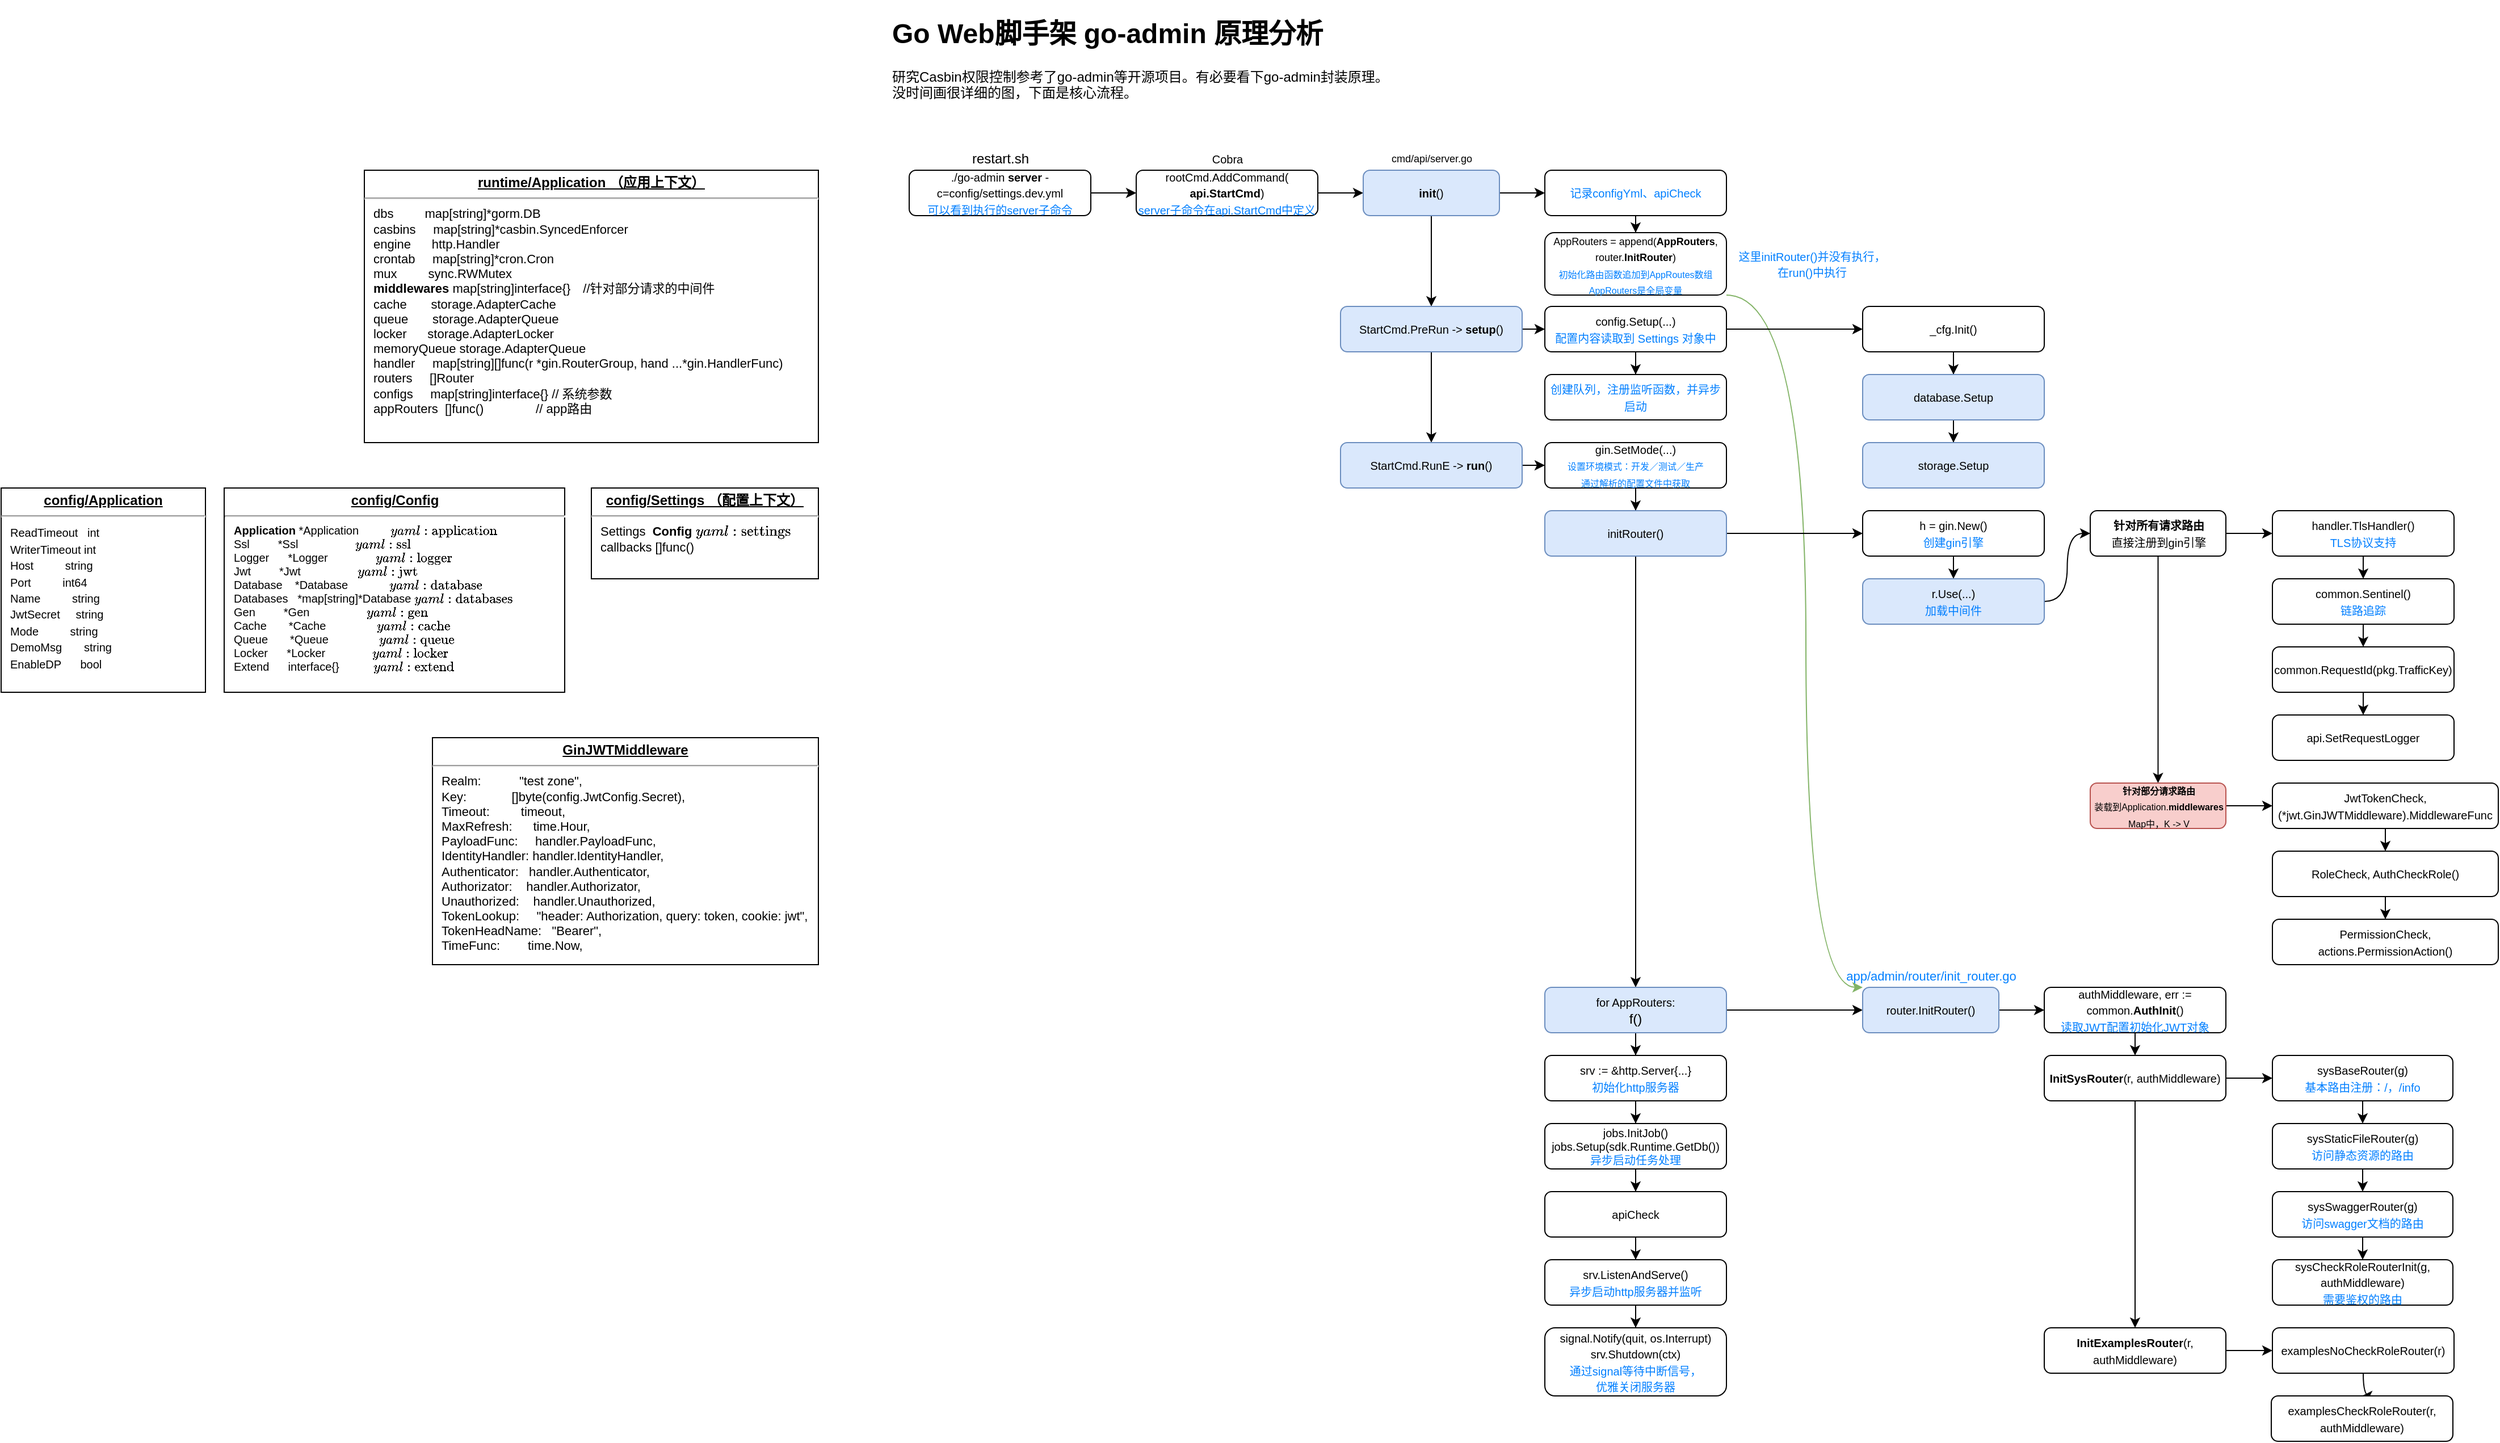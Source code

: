 <mxfile version="16.1.2" type="device"><diagram id="uuLpmQX8YqkcVki3-MAi" name="第 1 页"><mxGraphModel dx="1873" dy="656" grid="1" gridSize="10" guides="1" tooltips="1" connect="1" arrows="1" fold="1" page="1" pageScale="1" pageWidth="827" pageHeight="1169" math="0" shadow="0"><root><mxCell id="0"/><mxCell id="1" parent="0"/><mxCell id="2ShtIMQSuHOjwosLLwal-1" value="&lt;h1&gt;Go Web脚手架 go-admin 原理分析&lt;/h1&gt;&lt;div&gt;研究Casbin权限控制参考了go-admin等开源项目。有必要看下go-admin封装原理。&lt;br&gt;没时间画很详细的图，下面是核心流程。&lt;/div&gt;" style="text;html=1;strokeColor=none;fillColor=none;spacing=5;spacingTop=-20;whiteSpace=wrap;overflow=hidden;rounded=0;" vertex="1" parent="1"><mxGeometry x="20" y="20" width="460" height="100" as="geometry"/></mxCell><mxCell id="2ShtIMQSuHOjwosLLwal-5" value="" style="edgeStyle=orthogonalEdgeStyle;rounded=0;orthogonalLoop=1;jettySize=auto;html=1;fontSize=10;fontColor=#007FFF;" edge="1" parent="1" source="2ShtIMQSuHOjwosLLwal-2" target="2ShtIMQSuHOjwosLLwal-4"><mxGeometry relative="1" as="geometry"/></mxCell><mxCell id="2ShtIMQSuHOjwosLLwal-2" value="&lt;font style=&quot;font-size: 10px&quot;&gt;./go-admin &lt;b&gt;server&lt;/b&gt; -c=config/settings.dev.yml&lt;br&gt;&lt;font color=&quot;#007fff&quot;&gt;可以看到执行的server子命令&lt;/font&gt;&lt;br&gt;&lt;/font&gt;" style="rounded=1;whiteSpace=wrap;html=1;" vertex="1" parent="1"><mxGeometry x="40" y="160" width="160" height="40" as="geometry"/></mxCell><mxCell id="2ShtIMQSuHOjwosLLwal-3" value="&lt;div&gt;restart.sh&lt;/div&gt;" style="text;html=1;align=center;verticalAlign=middle;resizable=0;points=[];autosize=1;strokeColor=none;fillColor=none;" vertex="1" parent="1"><mxGeometry x="85" y="140" width="70" height="20" as="geometry"/></mxCell><mxCell id="2ShtIMQSuHOjwosLLwal-8" value="" style="edgeStyle=orthogonalEdgeStyle;rounded=0;orthogonalLoop=1;jettySize=auto;html=1;fontSize=10;fontColor=#007FFF;" edge="1" parent="1" source="2ShtIMQSuHOjwosLLwal-4" target="2ShtIMQSuHOjwosLLwal-7"><mxGeometry relative="1" as="geometry"/></mxCell><mxCell id="2ShtIMQSuHOjwosLLwal-4" value="&lt;font&gt;&lt;span style=&quot;font-size: 10px&quot;&gt;rootCmd.AddCommand(&lt;br&gt;&lt;b&gt;api.StartCmd&lt;/b&gt;)&lt;br&gt;&lt;/span&gt;&lt;font style=&quot;font-size: 10px&quot; color=&quot;#007fff&quot;&gt;server子命令在api.StartCmd中定义&lt;/font&gt;&lt;br&gt;&lt;/font&gt;" style="rounded=1;whiteSpace=wrap;html=1;" vertex="1" parent="1"><mxGeometry x="240" y="160" width="160" height="40" as="geometry"/></mxCell><mxCell id="2ShtIMQSuHOjwosLLwal-6" value="&lt;font color=&quot;#000000&quot;&gt;Cobra&lt;/font&gt;" style="text;html=1;align=center;verticalAlign=middle;resizable=0;points=[];autosize=1;strokeColor=none;fillColor=none;fontSize=10;fontColor=#007FFF;" vertex="1" parent="1"><mxGeometry x="300" y="140" width="40" height="20" as="geometry"/></mxCell><mxCell id="2ShtIMQSuHOjwosLLwal-10" value="" style="edgeStyle=orthogonalEdgeStyle;rounded=0;orthogonalLoop=1;jettySize=auto;html=1;fontSize=10;fontColor=#007FFF;" edge="1" parent="1" source="2ShtIMQSuHOjwosLLwal-7" target="2ShtIMQSuHOjwosLLwal-9"><mxGeometry relative="1" as="geometry"/></mxCell><mxCell id="2ShtIMQSuHOjwosLLwal-16" value="" style="edgeStyle=orthogonalEdgeStyle;rounded=0;orthogonalLoop=1;jettySize=auto;html=1;fontSize=9;fontColor=#000000;" edge="1" parent="1" source="2ShtIMQSuHOjwosLLwal-7" target="2ShtIMQSuHOjwosLLwal-15"><mxGeometry relative="1" as="geometry"/></mxCell><mxCell id="2ShtIMQSuHOjwosLLwal-7" value="&lt;font&gt;&lt;span style=&quot;font-size: 10px&quot;&gt;&lt;b&gt;init&lt;/b&gt;()&lt;/span&gt;&lt;br&gt;&lt;/font&gt;" style="rounded=1;whiteSpace=wrap;html=1;fillColor=#dae8fc;strokeColor=#6c8ebf;" vertex="1" parent="1"><mxGeometry x="440" y="160" width="120" height="40" as="geometry"/></mxCell><mxCell id="2ShtIMQSuHOjwosLLwal-12" value="" style="edgeStyle=orthogonalEdgeStyle;rounded=0;orthogonalLoop=1;jettySize=auto;html=1;fontSize=10;fontColor=#007FFF;" edge="1" parent="1" source="2ShtIMQSuHOjwosLLwal-9" target="2ShtIMQSuHOjwosLLwal-11"><mxGeometry relative="1" as="geometry"/></mxCell><mxCell id="2ShtIMQSuHOjwosLLwal-9" value="&lt;font&gt;&lt;span style=&quot;font-size: 10px&quot;&gt;&lt;font color=&quot;#007fff&quot;&gt;记录configYml、apiCheck&lt;/font&gt;&lt;/span&gt;&lt;br&gt;&lt;/font&gt;" style="rounded=1;whiteSpace=wrap;html=1;" vertex="1" parent="1"><mxGeometry x="600" y="160" width="160" height="40" as="geometry"/></mxCell><mxCell id="2ShtIMQSuHOjwosLLwal-80" style="edgeStyle=orthogonalEdgeStyle;curved=1;rounded=0;orthogonalLoop=1;jettySize=auto;html=1;exitX=1;exitY=1;exitDx=0;exitDy=0;entryX=0;entryY=0;entryDx=0;entryDy=0;fontSize=10;fontColor=#007FFF;fillColor=#d5e8d4;strokeColor=#82b366;" edge="1" parent="1" source="2ShtIMQSuHOjwosLLwal-11" target="2ShtIMQSuHOjwosLLwal-76"><mxGeometry relative="1" as="geometry"><Array as="points"><mxPoint x="830" y="270"/><mxPoint x="830" y="880"/></Array></mxGeometry></mxCell><mxCell id="2ShtIMQSuHOjwosLLwal-11" value="&lt;font style=&quot;font-size: 9px&quot;&gt;&lt;font style=&quot;font-size: 9px&quot;&gt;AppRouters = append(&lt;b&gt;AppRouters&lt;/b&gt;, router.&lt;b&gt;InitRouter&lt;/b&gt;)&lt;br&gt;&lt;/font&gt;&lt;font style=&quot;font-size: 8px&quot; color=&quot;#007fff&quot;&gt;初始化路由函数追加到AppRoutes数组&lt;br&gt;&lt;/font&gt;&lt;font style=&quot;font-size: 8px&quot; color=&quot;#007fff&quot;&gt;AppRouters是全局变量&lt;/font&gt;&lt;br&gt;&lt;/font&gt;" style="rounded=1;whiteSpace=wrap;html=1;" vertex="1" parent="1"><mxGeometry x="600" y="215" width="160" height="55" as="geometry"/></mxCell><mxCell id="2ShtIMQSuHOjwosLLwal-13" value="&lt;font color=&quot;#000000&quot;&gt;cmd/api/server.go&lt;/font&gt;" style="text;html=1;align=center;verticalAlign=middle;resizable=0;points=[];autosize=1;strokeColor=none;fillColor=none;fontSize=9;fontColor=#007FFF;" vertex="1" parent="1"><mxGeometry x="455" y="140" width="90" height="20" as="geometry"/></mxCell><mxCell id="2ShtIMQSuHOjwosLLwal-18" value="" style="edgeStyle=orthogonalEdgeStyle;rounded=0;orthogonalLoop=1;jettySize=auto;html=1;fontSize=9;fontColor=#000000;" edge="1" parent="1" source="2ShtIMQSuHOjwosLLwal-15" target="2ShtIMQSuHOjwosLLwal-17"><mxGeometry relative="1" as="geometry"/></mxCell><mxCell id="2ShtIMQSuHOjwosLLwal-20" value="" style="edgeStyle=orthogonalEdgeStyle;rounded=0;orthogonalLoop=1;jettySize=auto;html=1;fontSize=9;fontColor=#000000;" edge="1" parent="1" source="2ShtIMQSuHOjwosLLwal-15" target="2ShtIMQSuHOjwosLLwal-19"><mxGeometry relative="1" as="geometry"/></mxCell><mxCell id="2ShtIMQSuHOjwosLLwal-15" value="&lt;font&gt;&lt;span style=&quot;font-size: 10px&quot;&gt;StartCmd.PreRun -&amp;gt; &lt;b&gt;setup&lt;/b&gt;()&lt;/span&gt;&lt;br&gt;&lt;/font&gt;" style="rounded=1;whiteSpace=wrap;html=1;fillColor=#dae8fc;strokeColor=#6c8ebf;" vertex="1" parent="1"><mxGeometry x="420" y="280" width="160" height="40" as="geometry"/></mxCell><mxCell id="2ShtIMQSuHOjwosLLwal-24" value="" style="edgeStyle=orthogonalEdgeStyle;rounded=0;orthogonalLoop=1;jettySize=auto;html=1;fontSize=10;fontColor=#007FFF;" edge="1" parent="1" source="2ShtIMQSuHOjwosLLwal-17" target="2ShtIMQSuHOjwosLLwal-23"><mxGeometry relative="1" as="geometry"/></mxCell><mxCell id="2ShtIMQSuHOjwosLLwal-17" value="&lt;font&gt;&lt;span style=&quot;font-size: 10px&quot;&gt;StartCmd.RunE&amp;nbsp;-&amp;gt; &lt;b&gt;run&lt;/b&gt;()&lt;/span&gt;&lt;br&gt;&lt;/font&gt;" style="rounded=1;whiteSpace=wrap;html=1;fillColor=#dae8fc;strokeColor=#6c8ebf;" vertex="1" parent="1"><mxGeometry x="420" y="400" width="160" height="40" as="geometry"/></mxCell><mxCell id="2ShtIMQSuHOjwosLLwal-22" value="" style="edgeStyle=orthogonalEdgeStyle;rounded=0;orthogonalLoop=1;jettySize=auto;html=1;fontSize=10;fontColor=#007FFF;" edge="1" parent="1" source="2ShtIMQSuHOjwosLLwal-19" target="2ShtIMQSuHOjwosLLwal-21"><mxGeometry relative="1" as="geometry"/></mxCell><mxCell id="2ShtIMQSuHOjwosLLwal-48" value="" style="edgeStyle=orthogonalEdgeStyle;rounded=0;orthogonalLoop=1;jettySize=auto;html=1;fontSize=11;fontColor=#007FFF;curved=1;" edge="1" parent="1" source="2ShtIMQSuHOjwosLLwal-19" target="2ShtIMQSuHOjwosLLwal-47"><mxGeometry relative="1" as="geometry"/></mxCell><mxCell id="2ShtIMQSuHOjwosLLwal-19" value="&lt;font&gt;&lt;span style=&quot;font-size: 10px&quot;&gt;config.Setup(...)&lt;br&gt;&lt;/span&gt;&lt;font color=&quot;#007fff&quot; style=&quot;font-size: 10px&quot;&gt;配置内容读取到&amp;nbsp;&lt;/font&gt;&lt;font color=&quot;#007fff&quot;&gt;&lt;span style=&quot;font-size: 10px&quot;&gt;Settings 对象中&lt;/span&gt;&lt;/font&gt;&lt;br&gt;&lt;/font&gt;" style="rounded=1;whiteSpace=wrap;html=1;" vertex="1" parent="1"><mxGeometry x="600" y="280" width="160" height="40" as="geometry"/></mxCell><mxCell id="2ShtIMQSuHOjwosLLwal-21" value="&lt;font style=&quot;font-size: 10px&quot;&gt;&lt;font color=&quot;#007fff&quot;&gt;创建队列，注册监听函数，并异步启动&lt;/font&gt;&lt;br&gt;&lt;/font&gt;" style="rounded=1;whiteSpace=wrap;html=1;" vertex="1" parent="1"><mxGeometry x="600" y="340" width="160" height="40" as="geometry"/></mxCell><mxCell id="2ShtIMQSuHOjwosLLwal-26" value="" style="edgeStyle=orthogonalEdgeStyle;rounded=0;orthogonalLoop=1;jettySize=auto;html=1;fontSize=10;fontColor=#007FFF;" edge="1" parent="1" source="2ShtIMQSuHOjwosLLwal-23" target="2ShtIMQSuHOjwosLLwal-25"><mxGeometry relative="1" as="geometry"/></mxCell><mxCell id="2ShtIMQSuHOjwosLLwal-23" value="&lt;font style=&quot;font-size: 8px&quot;&gt;&lt;span style=&quot;font-size: 10px&quot;&gt;gin.SetMode(...)&lt;/span&gt;&lt;br&gt;&lt;font style=&quot;font-size: 8px&quot; color=&quot;#007fff&quot;&gt;设置环境模式：开发／测试／生产&lt;br&gt;通过解析的配置文件中获取&lt;/font&gt;&lt;br&gt;&lt;/font&gt;" style="rounded=1;whiteSpace=wrap;html=1;" vertex="1" parent="1"><mxGeometry x="600" y="400" width="160" height="40" as="geometry"/></mxCell><mxCell id="2ShtIMQSuHOjwosLLwal-28" value="" style="edgeStyle=orthogonalEdgeStyle;rounded=0;orthogonalLoop=1;jettySize=auto;html=1;fontSize=8;fontColor=#007FFF;" edge="1" parent="1" source="2ShtIMQSuHOjwosLLwal-25" target="2ShtIMQSuHOjwosLLwal-27"><mxGeometry relative="1" as="geometry"/></mxCell><mxCell id="2ShtIMQSuHOjwosLLwal-54" value="" style="edgeStyle=orthogonalEdgeStyle;rounded=0;orthogonalLoop=1;jettySize=auto;html=1;fontSize=11;fontColor=#007FFF;curved=1;" edge="1" parent="1" source="2ShtIMQSuHOjwosLLwal-25" target="2ShtIMQSuHOjwosLLwal-53"><mxGeometry relative="1" as="geometry"/></mxCell><mxCell id="2ShtIMQSuHOjwosLLwal-25" value="&lt;font&gt;&lt;span style=&quot;font-size: 10px&quot;&gt;initRouter()&lt;/span&gt;&lt;br&gt;&lt;/font&gt;" style="rounded=1;whiteSpace=wrap;html=1;fillColor=#dae8fc;strokeColor=#6c8ebf;" vertex="1" parent="1"><mxGeometry x="600" y="460" width="160" height="40" as="geometry"/></mxCell><mxCell id="2ShtIMQSuHOjwosLLwal-30" value="" style="edgeStyle=orthogonalEdgeStyle;rounded=0;orthogonalLoop=1;jettySize=auto;html=1;fontSize=8;fontColor=#007FFF;" edge="1" parent="1" source="2ShtIMQSuHOjwosLLwal-27" target="2ShtIMQSuHOjwosLLwal-29"><mxGeometry relative="1" as="geometry"/></mxCell><mxCell id="2ShtIMQSuHOjwosLLwal-77" value="" style="edgeStyle=orthogonalEdgeStyle;curved=1;rounded=0;orthogonalLoop=1;jettySize=auto;html=1;fontSize=10;fontColor=#007FFF;" edge="1" parent="1" source="2ShtIMQSuHOjwosLLwal-27" target="2ShtIMQSuHOjwosLLwal-76"><mxGeometry relative="1" as="geometry"/></mxCell><mxCell id="2ShtIMQSuHOjwosLLwal-27" value="&lt;font&gt;&lt;span style=&quot;font-size: 10px&quot;&gt;for AppRouters:&lt;br&gt;&lt;/span&gt;f()&lt;br&gt;&lt;/font&gt;" style="rounded=1;whiteSpace=wrap;html=1;fillColor=#dae8fc;strokeColor=#6c8ebf;" vertex="1" parent="1"><mxGeometry x="600" y="880" width="160" height="40" as="geometry"/></mxCell><mxCell id="2ShtIMQSuHOjwosLLwal-32" value="" style="edgeStyle=orthogonalEdgeStyle;rounded=0;orthogonalLoop=1;jettySize=auto;html=1;fontSize=10;fontColor=#007FFF;" edge="1" parent="1" source="2ShtIMQSuHOjwosLLwal-29" target="2ShtIMQSuHOjwosLLwal-31"><mxGeometry relative="1" as="geometry"/></mxCell><mxCell id="2ShtIMQSuHOjwosLLwal-29" value="&lt;font&gt;&lt;span style=&quot;font-size: 10px&quot;&gt;srv := &amp;amp;http.Server{...}&lt;br&gt;&lt;/span&gt;&lt;font style=&quot;font-size: 10px&quot; color=&quot;#007fff&quot;&gt;初始化http服务器&lt;/font&gt;&lt;br&gt;&lt;/font&gt;" style="rounded=1;whiteSpace=wrap;html=1;" vertex="1" parent="1"><mxGeometry x="600" y="940" width="160" height="40" as="geometry"/></mxCell><mxCell id="2ShtIMQSuHOjwosLLwal-34" value="" style="edgeStyle=orthogonalEdgeStyle;rounded=0;orthogonalLoop=1;jettySize=auto;html=1;fontSize=10;fontColor=#007FFF;" edge="1" parent="1" source="2ShtIMQSuHOjwosLLwal-31" target="2ShtIMQSuHOjwosLLwal-33"><mxGeometry relative="1" as="geometry"/></mxCell><mxCell id="2ShtIMQSuHOjwosLLwal-31" value="&lt;font style=&quot;font-size: 10px&quot;&gt;&lt;div&gt;jobs.InitJob()&lt;/div&gt;&lt;div&gt;&lt;span&gt;&#9;&#9;&lt;/span&gt;jobs.Setup(sdk.Runtime.GetDb())&lt;br&gt;&lt;font color=&quot;#007fff&quot;&gt;异步启动任务处理&lt;/font&gt;&lt;/div&gt;&lt;/font&gt;" style="rounded=1;whiteSpace=wrap;html=1;" vertex="1" parent="1"><mxGeometry x="600" y="1000" width="160" height="40" as="geometry"/></mxCell><mxCell id="2ShtIMQSuHOjwosLLwal-36" value="" style="edgeStyle=orthogonalEdgeStyle;rounded=0;orthogonalLoop=1;jettySize=auto;html=1;fontSize=10;fontColor=#007FFF;" edge="1" parent="1" source="2ShtIMQSuHOjwosLLwal-33" target="2ShtIMQSuHOjwosLLwal-35"><mxGeometry relative="1" as="geometry"/></mxCell><mxCell id="2ShtIMQSuHOjwosLLwal-33" value="&lt;font&gt;&lt;span style=&quot;font-size: 10px&quot;&gt;apiCheck&lt;/span&gt;&lt;br&gt;&lt;/font&gt;" style="rounded=1;whiteSpace=wrap;html=1;" vertex="1" parent="1"><mxGeometry x="600" y="1060" width="160" height="40" as="geometry"/></mxCell><mxCell id="2ShtIMQSuHOjwosLLwal-38" value="" style="edgeStyle=orthogonalEdgeStyle;rounded=0;orthogonalLoop=1;jettySize=auto;html=1;fontSize=10;fontColor=#007FFF;" edge="1" parent="1" source="2ShtIMQSuHOjwosLLwal-35" target="2ShtIMQSuHOjwosLLwal-37"><mxGeometry relative="1" as="geometry"/></mxCell><mxCell id="2ShtIMQSuHOjwosLLwal-35" value="&lt;span style=&quot;font-size: 10px&quot;&gt;srv.ListenAndServe()&lt;br&gt;&lt;font color=&quot;#007fff&quot;&gt;异步启动http服务器并监听&lt;/font&gt;&lt;br&gt;&lt;/span&gt;" style="rounded=1;whiteSpace=wrap;html=1;" vertex="1" parent="1"><mxGeometry x="600" y="1120" width="160" height="40" as="geometry"/></mxCell><mxCell id="2ShtIMQSuHOjwosLLwal-37" value="&lt;font style=&quot;font-size: 10px&quot;&gt;signal.Notify(quit, os.Interrupt)&lt;br&gt;srv.Shutdown(ctx)&lt;br&gt;&lt;span style=&quot;color: rgb(0 , 127 , 255)&quot;&gt;通过signal等待中断信号，&lt;/span&gt;&lt;br&gt;&lt;span style=&quot;color: rgb(0 , 127 , 255)&quot;&gt;优雅关闭服务器&lt;/span&gt;&lt;/font&gt;" style="rounded=1;whiteSpace=wrap;html=1;" vertex="1" parent="1"><mxGeometry x="600" y="1180" width="160" height="60" as="geometry"/></mxCell><mxCell id="2ShtIMQSuHOjwosLLwal-39" value="&lt;p style=&quot;margin: 0px ; margin-top: 4px ; text-align: center ; text-decoration: underline&quot;&gt;&lt;b&gt;runtime/Application （应用上下文）&lt;/b&gt;&lt;/p&gt;&lt;hr&gt;&lt;p style=&quot;margin: 0px 0px 0px 8px ; font-size: 11px&quot;&gt;&lt;font style=&quot;font-size: 11px&quot;&gt;&#9;dbs&amp;nbsp; &amp;nbsp; &amp;nbsp; &amp;nbsp; &amp;nbsp;map[string]*gorm.DB&lt;/font&gt;&lt;/p&gt;&lt;p style=&quot;margin: 0px 0px 0px 8px ; font-size: 11px&quot;&gt;&lt;font style=&quot;font-size: 11px&quot;&gt;&lt;span&gt;&#9;&lt;/span&gt;casbins&amp;nbsp; &amp;nbsp; &amp;nbsp;map[string]*casbin.SyncedEnforcer&lt;/font&gt;&lt;/p&gt;&lt;p style=&quot;margin: 0px 0px 0px 8px ; font-size: 11px&quot;&gt;&lt;font style=&quot;font-size: 11px&quot;&gt;&lt;span&gt;&#9;&lt;/span&gt;engine&amp;nbsp; &amp;nbsp; &amp;nbsp; http.Handler&lt;/font&gt;&lt;/p&gt;&lt;p style=&quot;margin: 0px 0px 0px 8px ; font-size: 11px&quot;&gt;&lt;font style=&quot;font-size: 11px&quot;&gt;&lt;span&gt;&#9;&lt;/span&gt;crontab&amp;nbsp; &amp;nbsp; &amp;nbsp;map[string]*cron.Cron&lt;/font&gt;&lt;/p&gt;&lt;p style=&quot;margin: 0px 0px 0px 8px ; font-size: 11px&quot;&gt;&lt;font style=&quot;font-size: 11px&quot;&gt;&lt;span&gt;&#9;&lt;/span&gt;mux&amp;nbsp; &amp;nbsp; &amp;nbsp; &amp;nbsp; &amp;nbsp;sync.RWMutex&lt;/font&gt;&lt;/p&gt;&lt;p style=&quot;margin: 0px 0px 0px 8px ; font-size: 11px&quot;&gt;&lt;font style=&quot;font-size: 11px&quot;&gt;&lt;span&gt;&#9;&lt;/span&gt;&lt;b&gt;middlewares&lt;/b&gt; map[string]interface{}　//针对部分请求的中间件&lt;/font&gt;&lt;/p&gt;&lt;p style=&quot;margin: 0px 0px 0px 8px ; font-size: 11px&quot;&gt;&lt;font style=&quot;font-size: 11px&quot;&gt;&lt;span&gt;&#9;&lt;/span&gt;cache&amp;nbsp; &amp;nbsp; &amp;nbsp; &amp;nbsp;storage.AdapterCache&lt;/font&gt;&lt;/p&gt;&lt;p style=&quot;margin: 0px 0px 0px 8px ; font-size: 11px&quot;&gt;&lt;font style=&quot;font-size: 11px&quot;&gt;&lt;span&gt;&#9;&lt;/span&gt;queue&amp;nbsp; &amp;nbsp; &amp;nbsp; &amp;nbsp;storage.AdapterQueue&lt;/font&gt;&lt;/p&gt;&lt;p style=&quot;margin: 0px 0px 0px 8px ; font-size: 11px&quot;&gt;&lt;font style=&quot;font-size: 11px&quot;&gt;&lt;span&gt;&#9;&lt;/span&gt;locker&amp;nbsp; &amp;nbsp; &amp;nbsp; storage.AdapterLocker&lt;/font&gt;&lt;/p&gt;&lt;p style=&quot;margin: 0px 0px 0px 8px ; font-size: 11px&quot;&gt;&lt;font style=&quot;font-size: 11px&quot;&gt;&lt;span&gt;&#9;&lt;/span&gt;memoryQueue storage.AdapterQueue&lt;/font&gt;&lt;/p&gt;&lt;p style=&quot;margin: 0px 0px 0px 8px ; font-size: 11px&quot;&gt;&lt;font style=&quot;font-size: 11px&quot;&gt;&lt;span&gt;&#9;&lt;/span&gt;handler&amp;nbsp; &amp;nbsp; &amp;nbsp;map[string][]func(r *gin.RouterGroup, hand ...*gin.HandlerFunc)&lt;/font&gt;&lt;/p&gt;&lt;p style=&quot;margin: 0px 0px 0px 8px ; font-size: 11px&quot;&gt;&lt;font style=&quot;font-size: 11px&quot;&gt;&lt;span&gt;&#9;&lt;/span&gt;routers&amp;nbsp; &amp;nbsp; &amp;nbsp;[]Router&lt;/font&gt;&lt;/p&gt;&lt;p style=&quot;margin: 0px 0px 0px 8px ; font-size: 11px&quot;&gt;&lt;font style=&quot;font-size: 11px&quot;&gt;&lt;span&gt;&#9;&lt;/span&gt;configs&amp;nbsp; &amp;nbsp; &amp;nbsp;map[string]interface{} // 系统参数&lt;/font&gt;&lt;/p&gt;&lt;p style=&quot;margin: 0px 0px 0px 8px ; font-size: 11px&quot;&gt;&lt;font style=&quot;font-size: 11px&quot;&gt;&#9;appRouters&amp;nbsp; []func()&amp;nbsp; &amp;nbsp; &amp;nbsp; &amp;nbsp; &amp;nbsp; &amp;nbsp; &amp;nbsp; &amp;nbsp;// app路由&lt;/font&gt;&lt;/p&gt;" style="verticalAlign=top;align=left;overflow=fill;fontSize=12;fontFamily=Helvetica;html=1;fontColor=#000000;" vertex="1" parent="1"><mxGeometry x="-440" y="160" width="400" height="240" as="geometry"/></mxCell><mxCell id="2ShtIMQSuHOjwosLLwal-42" value="&lt;font style=&quot;font-size: 10px&quot; color=&quot;#007fff&quot;&gt;这里initRouter()并没有执行，&lt;br&gt;在run()中执行&lt;/font&gt;" style="text;html=1;align=center;verticalAlign=middle;resizable=0;points=[];autosize=1;strokeColor=none;fillColor=none;fontSize=11;fontColor=#000000;" vertex="1" parent="1"><mxGeometry x="760" y="227.5" width="150" height="30" as="geometry"/></mxCell><mxCell id="2ShtIMQSuHOjwosLLwal-45" value="&lt;p style=&quot;margin: 0px ; margin-top: 4px ; text-align: center ; text-decoration: underline&quot;&gt;&lt;b&gt;config/Settings （配置上下文）&lt;/b&gt;&lt;/p&gt;&lt;hr&gt;&lt;p style=&quot;margin: 0px 0px 0px 8px ; font-size: 11px&quot;&gt;&#9;&lt;font style=&quot;font-size: 11px&quot;&gt;Settings&amp;nbsp; &lt;b&gt;Config&lt;/b&gt; `yaml:&quot;settings&quot;`&lt;/font&gt;&lt;/p&gt;&lt;p style=&quot;margin: 0px 0px 0px 8px ; font-size: 11px&quot;&gt;&#9;&lt;font style=&quot;font-size: 11px&quot;&gt;callbacks []func()&lt;/font&gt;&lt;/p&gt;" style="verticalAlign=top;align=left;overflow=fill;fontSize=12;fontFamily=Helvetica;html=1;fontColor=#000000;" vertex="1" parent="1"><mxGeometry x="-240" y="440" width="200" height="80" as="geometry"/></mxCell><mxCell id="2ShtIMQSuHOjwosLLwal-46" value="&lt;p style=&quot;margin: 0px ; margin-top: 4px ; text-align: center ; text-decoration: underline&quot;&gt;&lt;b&gt;config/Config&lt;/b&gt;&lt;/p&gt;&lt;hr&gt;&lt;p style=&quot;margin: 0px 0px 0px 8px ; font-size: 10px&quot;&gt;&lt;font style=&quot;font-size: 10px&quot;&gt;&lt;b&gt;Application&lt;/b&gt; *Application&amp;nbsp; &amp;nbsp; &amp;nbsp; &amp;nbsp; &amp;nbsp; `yaml:&quot;application&quot;`&lt;/font&gt;&lt;/p&gt;&lt;p style=&quot;margin: 0px 0px 0px 8px ; font-size: 10px&quot;&gt;&lt;font style=&quot;font-size: 10px&quot;&gt;&lt;span&gt;&#9;&lt;/span&gt;Ssl&amp;nbsp; &amp;nbsp; &amp;nbsp; &amp;nbsp; &amp;nbsp;*Ssl&amp;nbsp; &amp;nbsp; &amp;nbsp; &amp;nbsp; &amp;nbsp; &amp;nbsp; &amp;nbsp; &amp;nbsp; &amp;nbsp; `yaml:&quot;ssl&quot;`&lt;/font&gt;&lt;/p&gt;&lt;p style=&quot;margin: 0px 0px 0px 8px ; font-size: 10px&quot;&gt;&lt;font style=&quot;font-size: 10px&quot;&gt;&lt;span&gt;&#9;&lt;/span&gt;Logger&amp;nbsp; &amp;nbsp; &amp;nbsp; *Logger&amp;nbsp; &amp;nbsp; &amp;nbsp; &amp;nbsp; &amp;nbsp; &amp;nbsp; &amp;nbsp; &amp;nbsp;`yaml:&quot;logger&quot;`&lt;/font&gt;&lt;/p&gt;&lt;p style=&quot;margin: 0px 0px 0px 8px ; font-size: 10px&quot;&gt;&lt;font style=&quot;font-size: 10px&quot;&gt;&lt;span&gt;&#9;&lt;/span&gt;Jwt&amp;nbsp; &amp;nbsp; &amp;nbsp; &amp;nbsp; &amp;nbsp;*Jwt&amp;nbsp; &amp;nbsp; &amp;nbsp; &amp;nbsp; &amp;nbsp; &amp;nbsp; &amp;nbsp; &amp;nbsp; &amp;nbsp; `yaml:&quot;jwt&quot;`&lt;/font&gt;&lt;/p&gt;&lt;p style=&quot;margin: 0px 0px 0px 8px ; font-size: 10px&quot;&gt;&lt;font style=&quot;font-size: 10px&quot;&gt;&lt;span&gt;&#9;&lt;/span&gt;Database&amp;nbsp; &amp;nbsp; *Database&amp;nbsp; &amp;nbsp; &amp;nbsp; &amp;nbsp; &amp;nbsp; &amp;nbsp; &amp;nbsp;`yaml:&quot;database&quot;`&lt;/font&gt;&lt;/p&gt;&lt;p style=&quot;margin: 0px 0px 0px 8px ; font-size: 10px&quot;&gt;&lt;font style=&quot;font-size: 10px&quot;&gt;&lt;span&gt;&#9;&lt;/span&gt;Databases&amp;nbsp; &amp;nbsp;*map[string]*Database `yaml:&quot;databases&quot;`&lt;/font&gt;&lt;/p&gt;&lt;p style=&quot;margin: 0px 0px 0px 8px ; font-size: 10px&quot;&gt;&lt;font style=&quot;font-size: 10px&quot;&gt;&lt;span&gt;&#9;&lt;/span&gt;Gen&amp;nbsp; &amp;nbsp; &amp;nbsp; &amp;nbsp; &amp;nbsp;*Gen&amp;nbsp; &amp;nbsp; &amp;nbsp; &amp;nbsp; &amp;nbsp; &amp;nbsp; &amp;nbsp; &amp;nbsp; &amp;nbsp; `yaml:&quot;gen&quot;`&lt;/font&gt;&lt;/p&gt;&lt;p style=&quot;margin: 0px 0px 0px 8px ; font-size: 10px&quot;&gt;&lt;font style=&quot;font-size: 10px&quot;&gt;&lt;span&gt;&#9;&lt;/span&gt;Cache&amp;nbsp; &amp;nbsp; &amp;nbsp; &amp;nbsp;*Cache&amp;nbsp; &amp;nbsp; &amp;nbsp; &amp;nbsp; &amp;nbsp; &amp;nbsp; &amp;nbsp; &amp;nbsp; `yaml:&quot;cache&quot;`&lt;/font&gt;&lt;/p&gt;&lt;p style=&quot;margin: 0px 0px 0px 8px ; font-size: 10px&quot;&gt;&lt;font style=&quot;font-size: 10px&quot;&gt;&lt;span&gt;&#9;&lt;/span&gt;Queue&amp;nbsp; &amp;nbsp; &amp;nbsp; &amp;nbsp;*Queue&amp;nbsp; &amp;nbsp; &amp;nbsp; &amp;nbsp; &amp;nbsp; &amp;nbsp; &amp;nbsp; &amp;nbsp; `yaml:&quot;queue&quot;`&lt;/font&gt;&lt;/p&gt;&lt;p style=&quot;margin: 0px 0px 0px 8px ; font-size: 10px&quot;&gt;&lt;font style=&quot;font-size: 10px&quot;&gt;&lt;span&gt;&#9;&lt;/span&gt;Locker&amp;nbsp; &amp;nbsp; &amp;nbsp; *Locker&amp;nbsp; &amp;nbsp; &amp;nbsp; &amp;nbsp; &amp;nbsp; &amp;nbsp; &amp;nbsp; &amp;nbsp;`yaml:&quot;locker&quot;`&lt;/font&gt;&lt;/p&gt;&lt;p style=&quot;margin: 0px 0px 0px 8px ; font-size: 10px&quot;&gt;&#9;&lt;font style=&quot;font-size: 10px&quot;&gt;Extend&amp;nbsp; &amp;nbsp; &amp;nbsp; interface{}&amp;nbsp; &amp;nbsp; &amp;nbsp; &amp;nbsp; &amp;nbsp; &amp;nbsp;`yaml:&quot;extend&quot;`&lt;/font&gt;&lt;/p&gt;" style="verticalAlign=top;align=left;overflow=fill;fontSize=12;fontFamily=Helvetica;html=1;fontColor=#000000;" vertex="1" parent="1"><mxGeometry x="-563.5" y="440" width="300" height="180" as="geometry"/></mxCell><mxCell id="2ShtIMQSuHOjwosLLwal-50" value="" style="edgeStyle=orthogonalEdgeStyle;rounded=0;orthogonalLoop=1;jettySize=auto;html=1;fontSize=11;fontColor=#007FFF;" edge="1" parent="1" source="2ShtIMQSuHOjwosLLwal-47" target="2ShtIMQSuHOjwosLLwal-49"><mxGeometry relative="1" as="geometry"/></mxCell><mxCell id="2ShtIMQSuHOjwosLLwal-47" value="&lt;font&gt;&lt;span style=&quot;font-size: 10px&quot;&gt;_cfg.Init()&lt;/span&gt;&lt;br&gt;&lt;/font&gt;" style="rounded=1;whiteSpace=wrap;html=1;" vertex="1" parent="1"><mxGeometry x="880" y="280" width="160" height="40" as="geometry"/></mxCell><mxCell id="2ShtIMQSuHOjwosLLwal-52" value="" style="edgeStyle=orthogonalEdgeStyle;rounded=0;orthogonalLoop=1;jettySize=auto;html=1;fontSize=11;fontColor=#007FFF;" edge="1" parent="1" source="2ShtIMQSuHOjwosLLwal-49" target="2ShtIMQSuHOjwosLLwal-51"><mxGeometry relative="1" as="geometry"/></mxCell><mxCell id="2ShtIMQSuHOjwosLLwal-49" value="&lt;font&gt;&lt;span style=&quot;font-size: 10px&quot;&gt;database.Setup&lt;/span&gt;&lt;br&gt;&lt;/font&gt;" style="rounded=1;whiteSpace=wrap;html=1;fillColor=#dae8fc;strokeColor=#6c8ebf;" vertex="1" parent="1"><mxGeometry x="880" y="340" width="160" height="40" as="geometry"/></mxCell><mxCell id="2ShtIMQSuHOjwosLLwal-51" value="&lt;font&gt;&lt;span style=&quot;font-size: 10px&quot;&gt;storage.Setup&lt;/span&gt;&lt;br&gt;&lt;/font&gt;" style="rounded=1;whiteSpace=wrap;html=1;fillColor=#dae8fc;strokeColor=#6c8ebf;" vertex="1" parent="1"><mxGeometry x="880" y="400" width="160" height="40" as="geometry"/></mxCell><mxCell id="2ShtIMQSuHOjwosLLwal-56" value="" style="edgeStyle=orthogonalEdgeStyle;curved=1;rounded=0;orthogonalLoop=1;jettySize=auto;html=1;fontSize=10;fontColor=#007FFF;" edge="1" parent="1" source="2ShtIMQSuHOjwosLLwal-53" target="2ShtIMQSuHOjwosLLwal-55"><mxGeometry relative="1" as="geometry"/></mxCell><mxCell id="2ShtIMQSuHOjwosLLwal-53" value="&lt;font&gt;&lt;span style=&quot;font-size: 10px&quot;&gt;h = gin.New()&lt;br&gt;&lt;/span&gt;&lt;font color=&quot;#007fff&quot; style=&quot;font-size: 10px&quot;&gt;创建gin引擎&lt;/font&gt;&lt;br&gt;&lt;/font&gt;" style="rounded=1;whiteSpace=wrap;html=1;" vertex="1" parent="1"><mxGeometry x="880" y="460" width="160" height="40" as="geometry"/></mxCell><mxCell id="2ShtIMQSuHOjwosLLwal-66" style="edgeStyle=orthogonalEdgeStyle;curved=1;rounded=0;orthogonalLoop=1;jettySize=auto;html=1;exitX=1;exitY=0.5;exitDx=0;exitDy=0;entryX=0;entryY=0.5;entryDx=0;entryDy=0;fontSize=10;fontColor=#007FFF;" edge="1" parent="1" source="2ShtIMQSuHOjwosLLwal-55" target="2ShtIMQSuHOjwosLLwal-65"><mxGeometry relative="1" as="geometry"/></mxCell><mxCell id="2ShtIMQSuHOjwosLLwal-55" value="&lt;font&gt;&lt;span style=&quot;font-size: 10px&quot;&gt;r.Use(...)&lt;br&gt;&lt;font color=&quot;#007fff&quot;&gt;加载中间件&lt;/font&gt;&lt;/span&gt;&lt;br&gt;&lt;/font&gt;" style="rounded=1;whiteSpace=wrap;html=1;fillColor=#dae8fc;strokeColor=#6c8ebf;" vertex="1" parent="1"><mxGeometry x="880" y="520" width="160" height="40" as="geometry"/></mxCell><mxCell id="2ShtIMQSuHOjwosLLwal-60" value="" style="edgeStyle=orthogonalEdgeStyle;curved=1;rounded=0;orthogonalLoop=1;jettySize=auto;html=1;fontSize=10;fontColor=#007FFF;" edge="1" parent="1" source="2ShtIMQSuHOjwosLLwal-57" target="2ShtIMQSuHOjwosLLwal-59"><mxGeometry relative="1" as="geometry"/></mxCell><mxCell id="2ShtIMQSuHOjwosLLwal-57" value="&lt;font&gt;&lt;span style=&quot;font-size: 10px&quot;&gt;handler.TlsHandler()&lt;br&gt;&lt;/span&gt;&lt;font style=&quot;font-size: 10px&quot; color=&quot;#007fff&quot;&gt;TLS协议支持&lt;/font&gt;&lt;br&gt;&lt;/font&gt;" style="rounded=1;whiteSpace=wrap;html=1;" vertex="1" parent="1"><mxGeometry x="1241" y="460" width="160" height="40" as="geometry"/></mxCell><mxCell id="2ShtIMQSuHOjwosLLwal-62" value="" style="edgeStyle=orthogonalEdgeStyle;curved=1;rounded=0;orthogonalLoop=1;jettySize=auto;html=1;fontSize=10;fontColor=#007FFF;" edge="1" parent="1" source="2ShtIMQSuHOjwosLLwal-59" target="2ShtIMQSuHOjwosLLwal-61"><mxGeometry relative="1" as="geometry"/></mxCell><mxCell id="2ShtIMQSuHOjwosLLwal-59" value="&lt;font&gt;&lt;span style=&quot;font-size: 10px&quot;&gt;common.Sentinel()&lt;br&gt;&lt;/span&gt;&lt;font style=&quot;font-size: 10px&quot; color=&quot;#007fff&quot;&gt;链路追踪&lt;/font&gt;&lt;br&gt;&lt;/font&gt;" style="rounded=1;whiteSpace=wrap;html=1;" vertex="1" parent="1"><mxGeometry x="1241" y="520" width="160" height="40" as="geometry"/></mxCell><mxCell id="2ShtIMQSuHOjwosLLwal-64" value="" style="edgeStyle=orthogonalEdgeStyle;curved=1;rounded=0;orthogonalLoop=1;jettySize=auto;html=1;fontSize=10;fontColor=#007FFF;" edge="1" parent="1" source="2ShtIMQSuHOjwosLLwal-61" target="2ShtIMQSuHOjwosLLwal-63"><mxGeometry relative="1" as="geometry"/></mxCell><mxCell id="2ShtIMQSuHOjwosLLwal-61" value="&lt;font&gt;&lt;span style=&quot;font-size: 10px&quot;&gt;common.RequestId(pkg.TrafficKey)&lt;/span&gt;&lt;br&gt;&lt;/font&gt;" style="rounded=1;whiteSpace=wrap;html=1;" vertex="1" parent="1"><mxGeometry x="1241" y="580" width="160" height="40" as="geometry"/></mxCell><mxCell id="2ShtIMQSuHOjwosLLwal-63" value="&lt;font&gt;&lt;span style=&quot;font-size: 10px&quot;&gt;api.SetRequestLogger&lt;/span&gt;&lt;br&gt;&lt;/font&gt;" style="rounded=1;whiteSpace=wrap;html=1;" vertex="1" parent="1"><mxGeometry x="1241" y="640" width="160" height="40" as="geometry"/></mxCell><mxCell id="2ShtIMQSuHOjwosLLwal-67" style="edgeStyle=orthogonalEdgeStyle;curved=1;rounded=0;orthogonalLoop=1;jettySize=auto;html=1;exitX=1;exitY=0.5;exitDx=0;exitDy=0;entryX=0;entryY=0.5;entryDx=0;entryDy=0;fontSize=10;fontColor=#007FFF;" edge="1" parent="1" source="2ShtIMQSuHOjwosLLwal-65" target="2ShtIMQSuHOjwosLLwal-57"><mxGeometry relative="1" as="geometry"/></mxCell><mxCell id="2ShtIMQSuHOjwosLLwal-69" style="edgeStyle=orthogonalEdgeStyle;curved=1;rounded=0;orthogonalLoop=1;jettySize=auto;html=1;exitX=0.5;exitY=1;exitDx=0;exitDy=0;entryX=0.5;entryY=0;entryDx=0;entryDy=0;fontSize=10;fontColor=#007FFF;" edge="1" parent="1" source="2ShtIMQSuHOjwosLLwal-65" target="2ShtIMQSuHOjwosLLwal-68"><mxGeometry relative="1" as="geometry"/></mxCell><mxCell id="2ShtIMQSuHOjwosLLwal-65" value="&lt;font style=&quot;font-size: 10px&quot;&gt;&lt;span&gt;&lt;b&gt;针对所有请求路由&lt;/b&gt;&lt;br&gt;&lt;/span&gt;直接注册到gin引擎&lt;br&gt;&lt;/font&gt;" style="rounded=1;whiteSpace=wrap;html=1;" vertex="1" parent="1"><mxGeometry x="1080.5" y="460" width="119.5" height="40" as="geometry"/></mxCell><mxCell id="2ShtIMQSuHOjwosLLwal-71" value="" style="edgeStyle=orthogonalEdgeStyle;curved=1;rounded=0;orthogonalLoop=1;jettySize=auto;html=1;fontSize=10;fontColor=#007FFF;" edge="1" parent="1" source="2ShtIMQSuHOjwosLLwal-68" target="2ShtIMQSuHOjwosLLwal-70"><mxGeometry relative="1" as="geometry"/></mxCell><mxCell id="2ShtIMQSuHOjwosLLwal-68" value="&lt;font style=&quot;font-size: 8px&quot;&gt;&lt;span&gt;&lt;b&gt;针对部分请求路由&lt;/b&gt;&lt;br&gt;&lt;/span&gt;装载到Application.&lt;b&gt;middlewares&lt;/b&gt; Map中，K -&amp;gt; V&lt;br&gt;&lt;/font&gt;" style="rounded=1;whiteSpace=wrap;html=1;fillColor=#f8cecc;strokeColor=#b85450;" vertex="1" parent="1"><mxGeometry x="1080.5" y="700" width="119.5" height="40" as="geometry"/></mxCell><mxCell id="2ShtIMQSuHOjwosLLwal-73" value="" style="edgeStyle=orthogonalEdgeStyle;curved=1;rounded=0;orthogonalLoop=1;jettySize=auto;html=1;fontSize=8;fontColor=#007FFF;" edge="1" parent="1" source="2ShtIMQSuHOjwosLLwal-70" target="2ShtIMQSuHOjwosLLwal-72"><mxGeometry relative="1" as="geometry"/></mxCell><mxCell id="2ShtIMQSuHOjwosLLwal-70" value="&lt;font&gt;&lt;span style=&quot;font-size: 10px&quot;&gt;JwtTokenCheck, (*jwt.GinJWTMiddleware).MiddlewareFunc&lt;/span&gt;&lt;br&gt;&lt;/font&gt;" style="rounded=1;whiteSpace=wrap;html=1;" vertex="1" parent="1"><mxGeometry x="1241" y="700" width="199" height="40" as="geometry"/></mxCell><mxCell id="2ShtIMQSuHOjwosLLwal-75" value="" style="edgeStyle=orthogonalEdgeStyle;curved=1;rounded=0;orthogonalLoop=1;jettySize=auto;html=1;fontSize=8;fontColor=#007FFF;" edge="1" parent="1" source="2ShtIMQSuHOjwosLLwal-72" target="2ShtIMQSuHOjwosLLwal-74"><mxGeometry relative="1" as="geometry"/></mxCell><mxCell id="2ShtIMQSuHOjwosLLwal-72" value="&lt;font&gt;&lt;span style=&quot;font-size: 10px&quot;&gt;RoleCheck, AuthCheckRole()&lt;/span&gt;&lt;br&gt;&lt;/font&gt;" style="rounded=1;whiteSpace=wrap;html=1;" vertex="1" parent="1"><mxGeometry x="1241" y="760" width="199" height="40" as="geometry"/></mxCell><mxCell id="2ShtIMQSuHOjwosLLwal-74" value="&lt;font&gt;&lt;span style=&quot;font-size: 10px&quot;&gt;PermissionCheck, actions.PermissionAction()&lt;/span&gt;&lt;br&gt;&lt;/font&gt;" style="rounded=1;whiteSpace=wrap;html=1;" vertex="1" parent="1"><mxGeometry x="1241" y="820" width="199" height="40" as="geometry"/></mxCell><mxCell id="2ShtIMQSuHOjwosLLwal-79" value="" style="edgeStyle=orthogonalEdgeStyle;curved=1;rounded=0;orthogonalLoop=1;jettySize=auto;html=1;fontSize=10;fontColor=#007FFF;" edge="1" parent="1" source="2ShtIMQSuHOjwosLLwal-76" target="2ShtIMQSuHOjwosLLwal-78"><mxGeometry relative="1" as="geometry"/></mxCell><mxCell id="2ShtIMQSuHOjwosLLwal-76" value="&lt;font&gt;&lt;span style=&quot;font-size: 10px&quot;&gt;router.InitRouter()&lt;/span&gt;&lt;br&gt;&lt;/font&gt;" style="rounded=1;whiteSpace=wrap;html=1;fillColor=#dae8fc;strokeColor=#6c8ebf;" vertex="1" parent="1"><mxGeometry x="880" y="880" width="120" height="40" as="geometry"/></mxCell><mxCell id="2ShtIMQSuHOjwosLLwal-82" value="" style="edgeStyle=orthogonalEdgeStyle;curved=1;rounded=0;orthogonalLoop=1;jettySize=auto;html=1;fontSize=10;fontColor=#007FFF;" edge="1" parent="1" source="2ShtIMQSuHOjwosLLwal-78" target="2ShtIMQSuHOjwosLLwal-81"><mxGeometry relative="1" as="geometry"/></mxCell><mxCell id="2ShtIMQSuHOjwosLLwal-78" value="&lt;font&gt;&lt;span style=&quot;font-size: 10px&quot;&gt;authMiddleware, err := common.&lt;b&gt;AuthInit&lt;/b&gt;()&lt;br&gt;&lt;/span&gt;&lt;font style=&quot;font-size: 10px&quot; color=&quot;#007fff&quot;&gt;读取JWT配置初始化JWT对象&lt;/font&gt;&lt;br&gt;&lt;/font&gt;" style="rounded=1;whiteSpace=wrap;html=1;" vertex="1" parent="1"><mxGeometry x="1040" y="880" width="160" height="40" as="geometry"/></mxCell><mxCell id="2ShtIMQSuHOjwosLLwal-86" value="" style="edgeStyle=orthogonalEdgeStyle;curved=1;rounded=0;orthogonalLoop=1;jettySize=auto;html=1;fontSize=11;fontColor=#007FFF;" edge="1" parent="1" source="2ShtIMQSuHOjwosLLwal-81" target="2ShtIMQSuHOjwosLLwal-85"><mxGeometry relative="1" as="geometry"/></mxCell><mxCell id="2ShtIMQSuHOjwosLLwal-88" value="" style="edgeStyle=orthogonalEdgeStyle;curved=1;rounded=0;orthogonalLoop=1;jettySize=auto;html=1;fontSize=11;fontColor=#007FFF;" edge="1" parent="1" source="2ShtIMQSuHOjwosLLwal-81" target="2ShtIMQSuHOjwosLLwal-87"><mxGeometry relative="1" as="geometry"/></mxCell><mxCell id="2ShtIMQSuHOjwosLLwal-81" value="&lt;font&gt;&lt;span style=&quot;font-size: 10px&quot;&gt;&lt;b&gt;InitSysRouter&lt;/b&gt;(r, authMiddleware)&lt;/span&gt;&lt;br&gt;&lt;/font&gt;" style="rounded=1;whiteSpace=wrap;html=1;" vertex="1" parent="1"><mxGeometry x="1040" y="940" width="160" height="40" as="geometry"/></mxCell><mxCell id="2ShtIMQSuHOjwosLLwal-83" value="&lt;p style=&quot;margin: 4px 0px 0px ; text-align: center&quot;&gt;&lt;b&gt;&lt;u&gt;GinJWTMiddleware&lt;/u&gt;&lt;/b&gt;&lt;br&gt;&lt;/p&gt;&lt;hr&gt;&lt;p style=&quot;margin: 0px 0px 0px 8px ; font-size: 11px&quot;&gt;&lt;font style=&quot;font-size: 11px&quot;&gt;Realm:&amp;nbsp; &amp;nbsp; &amp;nbsp; &amp;nbsp; &amp;nbsp; &amp;nbsp;&quot;test zone&quot;,&lt;/font&gt;&lt;/p&gt;&lt;p style=&quot;margin: 0px 0px 0px 8px ; font-size: 11px&quot;&gt;&lt;font style=&quot;font-size: 11px&quot;&gt;&lt;span&gt;&#9;&#9;&lt;/span&gt;Key:&amp;nbsp; &amp;nbsp; &amp;nbsp; &amp;nbsp; &amp;nbsp; &amp;nbsp; &amp;nbsp;[]byte(config.JwtConfig.Secret),&lt;/font&gt;&lt;/p&gt;&lt;p style=&quot;margin: 0px 0px 0px 8px ; font-size: 11px&quot;&gt;&lt;font style=&quot;font-size: 11px&quot;&gt;&lt;span&gt;&#9;&#9;&lt;/span&gt;Timeout:&amp;nbsp; &amp;nbsp; &amp;nbsp; &amp;nbsp; &amp;nbsp;timeout,&lt;/font&gt;&lt;/p&gt;&lt;p style=&quot;margin: 0px 0px 0px 8px ; font-size: 11px&quot;&gt;&lt;font style=&quot;font-size: 11px&quot;&gt;&lt;span&gt;&#9;&#9;&lt;/span&gt;MaxRefresh:&amp;nbsp; &amp;nbsp; &amp;nbsp; time.Hour,&lt;/font&gt;&lt;/p&gt;&lt;p style=&quot;margin: 0px 0px 0px 8px ; font-size: 11px&quot;&gt;&lt;font style=&quot;font-size: 11px&quot;&gt;&lt;span&gt;&#9;&#9;&lt;/span&gt;PayloadFunc:&amp;nbsp; &amp;nbsp; &amp;nbsp;handler.PayloadFunc,&lt;/font&gt;&lt;/p&gt;&lt;p style=&quot;margin: 0px 0px 0px 8px ; font-size: 11px&quot;&gt;&lt;font style=&quot;font-size: 11px&quot;&gt;&lt;span&gt;&#9;&#9;&lt;/span&gt;IdentityHandler: handler.IdentityHandler,&lt;/font&gt;&lt;/p&gt;&lt;p style=&quot;margin: 0px 0px 0px 8px ; font-size: 11px&quot;&gt;&lt;font style=&quot;font-size: 11px&quot;&gt;&lt;span&gt;&#9;&#9;&lt;/span&gt;Authenticator:&amp;nbsp; &amp;nbsp;handler.Authenticator,&lt;/font&gt;&lt;/p&gt;&lt;p style=&quot;margin: 0px 0px 0px 8px ; font-size: 11px&quot;&gt;&lt;font style=&quot;font-size: 11px&quot;&gt;&lt;span&gt;&#9;&#9;&lt;/span&gt;Authorizator:&amp;nbsp; &amp;nbsp; handler.Authorizator,&lt;/font&gt;&lt;/p&gt;&lt;p style=&quot;margin: 0px 0px 0px 8px ; font-size: 11px&quot;&gt;&lt;font style=&quot;font-size: 11px&quot;&gt;&lt;span&gt;&#9;&#9;&lt;/span&gt;Unauthorized:&amp;nbsp; &amp;nbsp; handler.Unauthorized,&lt;/font&gt;&lt;/p&gt;&lt;p style=&quot;margin: 0px 0px 0px 8px ; font-size: 11px&quot;&gt;&lt;font style=&quot;font-size: 11px&quot;&gt;&lt;span&gt;&#9;&#9;&lt;/span&gt;TokenLookup:&amp;nbsp; &amp;nbsp; &amp;nbsp;&quot;header: Authorization, query: token, cookie: jwt&quot;,&lt;/font&gt;&lt;/p&gt;&lt;p style=&quot;margin: 0px 0px 0px 8px ; font-size: 11px&quot;&gt;&lt;font style=&quot;font-size: 11px&quot;&gt;&lt;span&gt;&#9;&#9;&lt;/span&gt;TokenHeadName:&amp;nbsp; &amp;nbsp;&quot;Bearer&quot;,&lt;/font&gt;&lt;/p&gt;&lt;p style=&quot;margin: 0px 0px 0px 8px ; font-size: 11px&quot;&gt;&#9;&#9;&lt;font style=&quot;font-size: 11px&quot;&gt;TimeFunc:&amp;nbsp; &amp;nbsp; &amp;nbsp; &amp;nbsp; time.Now,&lt;/font&gt;&lt;/p&gt;" style="verticalAlign=top;align=left;overflow=fill;fontSize=12;fontFamily=Helvetica;html=1;fontColor=#000000;" vertex="1" parent="1"><mxGeometry x="-380" y="660" width="340" height="200" as="geometry"/></mxCell><mxCell id="2ShtIMQSuHOjwosLLwal-84" value="app/admin/router/init_router.go" style="text;html=1;align=center;verticalAlign=middle;resizable=0;points=[];autosize=1;strokeColor=none;fillColor=none;fontSize=11;fontColor=#007FFF;" vertex="1" parent="1"><mxGeometry x="855" y="860" width="170" height="20" as="geometry"/></mxCell><mxCell id="2ShtIMQSuHOjwosLLwal-98" value="" style="edgeStyle=orthogonalEdgeStyle;curved=1;rounded=0;orthogonalLoop=1;jettySize=auto;html=1;fontSize=10;fontColor=#007FFF;" edge="1" parent="1" source="2ShtIMQSuHOjwosLLwal-85" target="2ShtIMQSuHOjwosLLwal-97"><mxGeometry relative="1" as="geometry"/></mxCell><mxCell id="2ShtIMQSuHOjwosLLwal-85" value="&lt;font&gt;&lt;span style=&quot;font-size: 10px&quot;&gt;&lt;b&gt;InitExamplesRouter&lt;/b&gt;(r, authMiddleware)&lt;/span&gt;&lt;br&gt;&lt;/font&gt;" style="rounded=1;whiteSpace=wrap;html=1;" vertex="1" parent="1"><mxGeometry x="1040" y="1180" width="160" height="40" as="geometry"/></mxCell><mxCell id="2ShtIMQSuHOjwosLLwal-90" value="" style="edgeStyle=orthogonalEdgeStyle;curved=1;rounded=0;orthogonalLoop=1;jettySize=auto;html=1;fontSize=11;fontColor=#007FFF;" edge="1" parent="1" source="2ShtIMQSuHOjwosLLwal-87" target="2ShtIMQSuHOjwosLLwal-89"><mxGeometry relative="1" as="geometry"/></mxCell><mxCell id="2ShtIMQSuHOjwosLLwal-87" value="&lt;font style=&quot;font-size: 10px&quot;&gt;&lt;span&gt;sysBaseRouter(g)&lt;br&gt;&lt;/span&gt;&lt;font color=&quot;#007fff&quot;&gt;基本路由注册：/，/info&lt;/font&gt;&lt;br&gt;&lt;/font&gt;" style="rounded=1;whiteSpace=wrap;html=1;" vertex="1" parent="1"><mxGeometry x="1241" y="940" width="159" height="40" as="geometry"/></mxCell><mxCell id="2ShtIMQSuHOjwosLLwal-92" value="" style="edgeStyle=orthogonalEdgeStyle;curved=1;rounded=0;orthogonalLoop=1;jettySize=auto;html=1;fontSize=11;fontColor=#007FFF;" edge="1" parent="1" source="2ShtIMQSuHOjwosLLwal-89" target="2ShtIMQSuHOjwosLLwal-91"><mxGeometry relative="1" as="geometry"/></mxCell><mxCell id="2ShtIMQSuHOjwosLLwal-89" value="&lt;font&gt;&lt;span style=&quot;font-size: 10px&quot;&gt;sysStaticFileRouter(g)&lt;br&gt;&lt;/span&gt;&lt;font style=&quot;font-size: 10px&quot; color=&quot;#007fff&quot;&gt;访问静态资源的路由&lt;/font&gt;&lt;br&gt;&lt;/font&gt;" style="rounded=1;whiteSpace=wrap;html=1;" vertex="1" parent="1"><mxGeometry x="1241" y="1000" width="159" height="40" as="geometry"/></mxCell><mxCell id="2ShtIMQSuHOjwosLLwal-94" value="" style="edgeStyle=orthogonalEdgeStyle;curved=1;rounded=0;orthogonalLoop=1;jettySize=auto;html=1;fontSize=11;fontColor=#007FFF;" edge="1" parent="1" source="2ShtIMQSuHOjwosLLwal-91" target="2ShtIMQSuHOjwosLLwal-93"><mxGeometry relative="1" as="geometry"/></mxCell><mxCell id="2ShtIMQSuHOjwosLLwal-91" value="&lt;font&gt;&lt;span style=&quot;font-size: 10px&quot;&gt;sysSwaggerRouter(g)&lt;br&gt;&lt;/span&gt;&lt;font style=&quot;font-size: 10px&quot; color=&quot;#007fff&quot;&gt;访问swagger文档的路由&lt;/font&gt;&lt;br&gt;&lt;/font&gt;" style="rounded=1;whiteSpace=wrap;html=1;" vertex="1" parent="1"><mxGeometry x="1241" y="1060" width="159" height="40" as="geometry"/></mxCell><mxCell id="2ShtIMQSuHOjwosLLwal-93" value="&lt;font&gt;&lt;span style=&quot;font-size: 10px&quot;&gt;sysCheckRoleRouterInit(g, authMiddleware)&lt;br&gt;&lt;/span&gt;&lt;font color=&quot;#007fff&quot; style=&quot;font-size: 10px&quot;&gt;需要鉴权的路由&lt;/font&gt;&lt;br&gt;&lt;/font&gt;" style="rounded=1;whiteSpace=wrap;html=1;" vertex="1" parent="1"><mxGeometry x="1241" y="1120" width="159" height="40" as="geometry"/></mxCell><mxCell id="2ShtIMQSuHOjwosLLwal-100" value="" style="edgeStyle=orthogonalEdgeStyle;curved=1;rounded=0;orthogonalLoop=1;jettySize=auto;html=1;fontSize=10;fontColor=#007FFF;" edge="1" parent="1" source="2ShtIMQSuHOjwosLLwal-97" target="2ShtIMQSuHOjwosLLwal-99"><mxGeometry relative="1" as="geometry"/></mxCell><mxCell id="2ShtIMQSuHOjwosLLwal-97" value="&lt;font&gt;&lt;span style=&quot;font-size: 10px&quot;&gt;examplesNoCheckRoleRouter(r)&lt;/span&gt;&lt;br&gt;&lt;/font&gt;" style="rounded=1;whiteSpace=wrap;html=1;" vertex="1" parent="1"><mxGeometry x="1241" y="1180" width="160" height="40" as="geometry"/></mxCell><mxCell id="2ShtIMQSuHOjwosLLwal-99" value="&lt;font&gt;&lt;span style=&quot;font-size: 10px&quot;&gt;examplesCheckRoleRouter(r, authMiddleware)&lt;/span&gt;&lt;br&gt;&lt;/font&gt;" style="rounded=1;whiteSpace=wrap;html=1;" vertex="1" parent="1"><mxGeometry x="1240" y="1240" width="160" height="40" as="geometry"/></mxCell><mxCell id="2ShtIMQSuHOjwosLLwal-101" value="&lt;p style=&quot;margin: 0px ; margin-top: 4px ; text-align: center ; text-decoration: underline&quot;&gt;&lt;b&gt;config/Application&lt;/b&gt;&lt;/p&gt;&lt;hr&gt;&lt;p style=&quot;margin: 0px 0px 0px 8px&quot;&gt;&lt;span style=&quot;font-size: 10px&quot;&gt;&#9;ReadTimeout&amp;nbsp; &amp;nbsp;int&lt;/span&gt;&lt;/p&gt;&lt;p style=&quot;margin: 0px 0px 0px 8px&quot;&gt;&lt;span style=&quot;font-size: 10px&quot;&gt;&lt;span&gt;&#9;&lt;/span&gt;WriterTimeout int&lt;/span&gt;&lt;/p&gt;&lt;p style=&quot;margin: 0px 0px 0px 8px&quot;&gt;&lt;span style=&quot;font-size: 10px&quot;&gt;&lt;span&gt;&#9;&lt;/span&gt;Host&amp;nbsp; &amp;nbsp; &amp;nbsp; &amp;nbsp; &amp;nbsp; string&lt;/span&gt;&lt;/p&gt;&lt;p style=&quot;margin: 0px 0px 0px 8px&quot;&gt;&lt;span style=&quot;font-size: 10px&quot;&gt;&lt;span&gt;&#9;&lt;/span&gt;Port&amp;nbsp; &amp;nbsp; &amp;nbsp; &amp;nbsp; &amp;nbsp; int64&lt;/span&gt;&lt;/p&gt;&lt;p style=&quot;margin: 0px 0px 0px 8px&quot;&gt;&lt;span style=&quot;font-size: 10px&quot;&gt;&lt;span&gt;&#9;&lt;/span&gt;Name&amp;nbsp; &amp;nbsp; &amp;nbsp; &amp;nbsp; &amp;nbsp; string&lt;/span&gt;&lt;/p&gt;&lt;p style=&quot;margin: 0px 0px 0px 8px&quot;&gt;&lt;span style=&quot;font-size: 10px&quot;&gt;&lt;span&gt;&#9;&lt;/span&gt;JwtSecret&amp;nbsp; &amp;nbsp; &amp;nbsp;string&lt;/span&gt;&lt;/p&gt;&lt;p style=&quot;margin: 0px 0px 0px 8px&quot;&gt;&lt;span style=&quot;font-size: 10px&quot;&gt;&lt;span&gt;&#9;&lt;/span&gt;Mode&amp;nbsp; &amp;nbsp; &amp;nbsp; &amp;nbsp; &amp;nbsp; string&lt;/span&gt;&lt;/p&gt;&lt;p style=&quot;margin: 0px 0px 0px 8px&quot;&gt;&lt;span style=&quot;font-size: 10px&quot;&gt;&lt;span&gt;&#9;&lt;/span&gt;DemoMsg&amp;nbsp; &amp;nbsp; &amp;nbsp; &amp;nbsp;string&lt;/span&gt;&lt;/p&gt;&lt;p style=&quot;margin: 0px 0px 0px 8px&quot;&gt;&lt;span style=&quot;font-size: 10px&quot;&gt;&#9;EnableDP&amp;nbsp; &amp;nbsp; &amp;nbsp; bool&lt;/span&gt;&lt;/p&gt;" style="verticalAlign=top;align=left;overflow=fill;fontSize=12;fontFamily=Helvetica;html=1;fontColor=#000000;" vertex="1" parent="1"><mxGeometry x="-760" y="440" width="180" height="180" as="geometry"/></mxCell></root></mxGraphModel></diagram></mxfile>